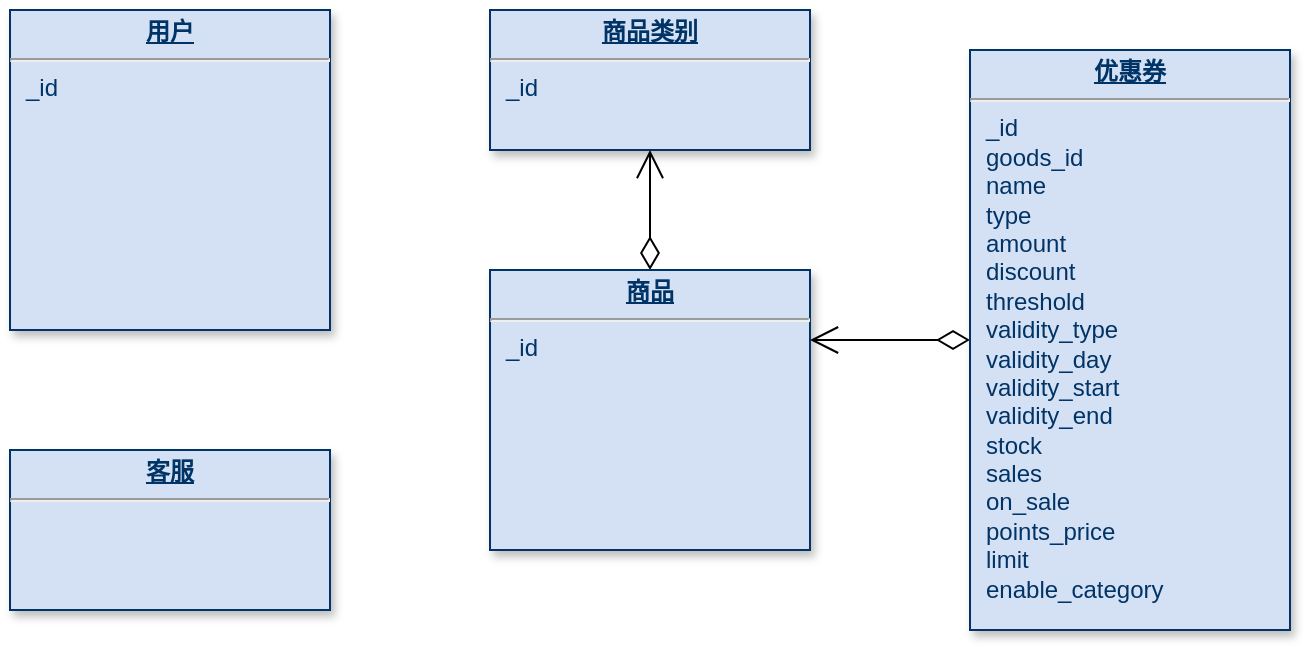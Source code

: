 <mxfile version="21.0.6" type="github">
  <diagram name="Page-1" id="efa7a0a1-bf9b-a30e-e6df-94a7791c09e9">
    <mxGraphModel dx="1050" dy="573" grid="1" gridSize="10" guides="1" tooltips="1" connect="1" arrows="1" fold="1" page="1" pageScale="1" pageWidth="826" pageHeight="1169" background="none" math="0" shadow="0">
      <root>
        <mxCell id="0" />
        <mxCell id="1" parent="0" />
        <mxCell id="OMxicl1WZByMbBSOD4pv-123" style="edgeStyle=orthogonalEdgeStyle;rounded=0;orthogonalLoop=1;jettySize=auto;html=1;entryX=0.5;entryY=1;entryDx=0;entryDy=0;endArrow=open;endSize=12;startArrow=diamondThin;startSize=14;startFill=0;" parent="1" source="OMxicl1WZByMbBSOD4pv-115" target="OMxicl1WZByMbBSOD4pv-118" edge="1">
          <mxGeometry relative="1" as="geometry" />
        </mxCell>
        <mxCell id="OMxicl1WZByMbBSOD4pv-115" value="&lt;p style=&quot;margin: 0px; margin-top: 4px; text-align: center; text-decoration: underline;&quot;&gt;&lt;strong&gt;商品&lt;/strong&gt;&lt;/p&gt;&lt;hr&gt;&lt;p style=&quot;margin: 0px; margin-left: 8px;&quot;&gt;_id&lt;/p&gt;" style="verticalAlign=top;align=left;overflow=fill;fontSize=12;fontFamily=Helvetica;html=1;strokeColor=#003366;shadow=1;fillColor=#D4E1F5;fontColor=#003366" parent="1" vertex="1">
          <mxGeometry x="760" y="170" width="160" height="140" as="geometry" />
        </mxCell>
        <mxCell id="OMxicl1WZByMbBSOD4pv-116" value="&lt;p style=&quot;margin: 0px; margin-top: 4px; text-align: center; text-decoration: underline;&quot;&gt;&lt;strong&gt;用户&lt;/strong&gt;&lt;/p&gt;&lt;hr&gt;&lt;p style=&quot;margin: 0px; margin-left: 8px;&quot;&gt;_id&lt;/p&gt;" style="verticalAlign=top;align=left;overflow=fill;fontSize=12;fontFamily=Helvetica;html=1;strokeColor=#003366;shadow=1;fillColor=#D4E1F5;fontColor=#003366" parent="1" vertex="1">
          <mxGeometry x="520" y="40.0" width="160" height="160" as="geometry" />
        </mxCell>
        <mxCell id="oHpxgIDbfrp-wwq2861U-1" style="edgeStyle=orthogonalEdgeStyle;rounded=0;orthogonalLoop=1;jettySize=auto;html=1;entryX=1;entryY=0.25;entryDx=0;entryDy=0;endArrow=open;endSize=12;startArrow=diamondThin;startSize=14;startFill=0;" parent="1" source="OMxicl1WZByMbBSOD4pv-117" target="OMxicl1WZByMbBSOD4pv-115" edge="1">
          <mxGeometry relative="1" as="geometry" />
        </mxCell>
        <mxCell id="OMxicl1WZByMbBSOD4pv-117" value="&lt;p style=&quot;margin: 0px; margin-top: 4px; text-align: center; text-decoration: underline;&quot;&gt;&lt;strong&gt;优惠券&lt;/strong&gt;&lt;/p&gt;&lt;hr&gt;&lt;p style=&quot;margin: 0px; margin-left: 8px;&quot;&gt;_id&lt;/p&gt;&lt;p style=&quot;margin: 0px; margin-left: 8px;&quot;&gt;goods_id&lt;/p&gt;&lt;p style=&quot;margin: 0px; margin-left: 8px;&quot;&gt;name&lt;/p&gt;&lt;p style=&quot;margin: 0px; margin-left: 8px;&quot;&gt;type&lt;/p&gt;&lt;p style=&quot;margin: 0px; margin-left: 8px;&quot;&gt;amount&lt;/p&gt;&lt;p style=&quot;margin: 0px; margin-left: 8px;&quot;&gt;discount&lt;/p&gt;&lt;p style=&quot;margin: 0px; margin-left: 8px;&quot;&gt;threshold&lt;/p&gt;&lt;p style=&quot;margin: 0px; margin-left: 8px;&quot;&gt;validity_type&lt;/p&gt;&lt;p style=&quot;margin: 0px; margin-left: 8px;&quot;&gt;validity_day&lt;/p&gt;&lt;p style=&quot;margin: 0px; margin-left: 8px;&quot;&gt;validity_start&lt;/p&gt;&lt;p style=&quot;margin: 0px; margin-left: 8px;&quot;&gt;validity_end&lt;/p&gt;&lt;p style=&quot;margin: 0px; margin-left: 8px;&quot;&gt;stock&lt;/p&gt;&lt;p style=&quot;margin: 0px; margin-left: 8px;&quot;&gt;sales&lt;/p&gt;&lt;p style=&quot;margin: 0px; margin-left: 8px;&quot;&gt;on_sale&lt;/p&gt;&lt;p style=&quot;margin: 0px; margin-left: 8px;&quot;&gt;points_price&lt;/p&gt;&lt;p style=&quot;margin: 0px; margin-left: 8px;&quot;&gt;limit&lt;/p&gt;&lt;p style=&quot;margin: 0px; margin-left: 8px;&quot;&gt;enable_category&lt;/p&gt;" style="verticalAlign=top;align=left;overflow=fill;fontSize=12;fontFamily=Helvetica;html=1;strokeColor=#003366;shadow=1;fillColor=#D4E1F5;fontColor=#003366" parent="1" vertex="1">
          <mxGeometry x="1000" y="60" width="160" height="290" as="geometry" />
        </mxCell>
        <mxCell id="OMxicl1WZByMbBSOD4pv-118" value="&lt;p style=&quot;margin: 0px; margin-top: 4px; text-align: center; text-decoration: underline;&quot;&gt;&lt;strong&gt;商品类别&lt;/strong&gt;&lt;/p&gt;&lt;hr&gt;&lt;p style=&quot;margin: 0px; margin-left: 8px;&quot;&gt;_id&lt;/p&gt;" style="verticalAlign=top;align=left;overflow=fill;fontSize=12;fontFamily=Helvetica;html=1;strokeColor=#003366;shadow=1;fillColor=#D4E1F5;fontColor=#003366" parent="1" vertex="1">
          <mxGeometry x="760" y="40" width="160" height="70" as="geometry" />
        </mxCell>
        <mxCell id="7gfP_b4B4xuxtV84HxHd-1" value="&lt;p style=&quot;margin: 0px; margin-top: 4px; text-align: center; text-decoration: underline;&quot;&gt;&lt;strong&gt;客服&lt;/strong&gt;&lt;/p&gt;&lt;hr&gt;&lt;p style=&quot;margin: 0px; margin-left: 8px;&quot;&gt;&lt;br&gt;&lt;/p&gt;" style="verticalAlign=top;align=left;overflow=fill;fontSize=12;fontFamily=Helvetica;html=1;strokeColor=#003366;shadow=1;fillColor=#D4E1F5;fontColor=#003366" vertex="1" parent="1">
          <mxGeometry x="520" y="260" width="160" height="80" as="geometry" />
        </mxCell>
      </root>
    </mxGraphModel>
  </diagram>
</mxfile>
